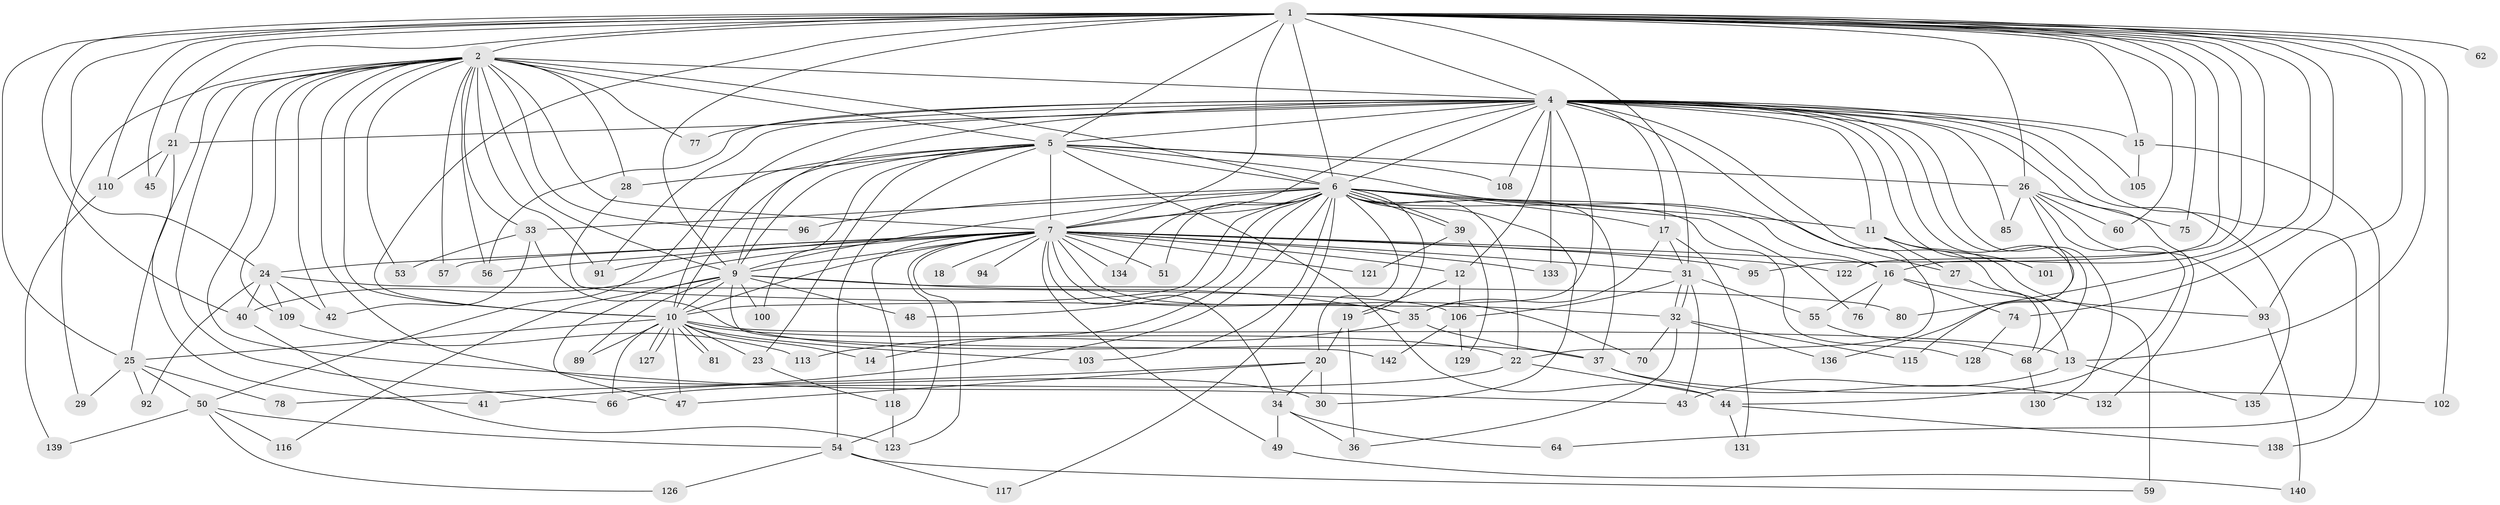 // original degree distribution, {16: 0.014084507042253521, 24: 0.007042253521126761, 26: 0.014084507042253521, 32: 0.014084507042253521, 21: 0.007042253521126761, 18: 0.007042253521126761, 22: 0.007042253521126761, 6: 0.028169014084507043, 4: 0.09859154929577464, 3: 0.20422535211267606, 7: 0.02112676056338028, 2: 0.5140845070422535, 5: 0.04929577464788732, 8: 0.014084507042253521}
// Generated by graph-tools (version 1.1) at 2025/11/02/27/25 16:11:00]
// undirected, 106 vertices, 245 edges
graph export_dot {
graph [start="1"]
  node [color=gray90,style=filled];
  1 [super="+3"];
  2 [super="+69"];
  4 [super="+112"];
  5 [super="+79"];
  6 [super="+107"];
  7 [super="+8"];
  9 [super="+114"];
  10 [super="+71"];
  11 [super="+87"];
  12;
  13 [super="+86"];
  14;
  15 [super="+73"];
  16 [super="+58"];
  17 [super="+72"];
  18;
  19;
  20;
  21;
  22 [super="+98"];
  23;
  24 [super="+90"];
  25 [super="+111"];
  26;
  27;
  28 [super="+61"];
  29;
  30 [super="+52"];
  31 [super="+120"];
  32 [super="+38"];
  33;
  34;
  35 [super="+65"];
  36 [super="+67"];
  37 [super="+84"];
  39;
  40;
  41;
  42 [super="+46"];
  43 [super="+124"];
  44 [super="+88"];
  45;
  47 [super="+119"];
  48;
  49;
  50 [super="+63"];
  51;
  53;
  54 [super="+82"];
  55;
  56 [super="+83"];
  57;
  59;
  60;
  62;
  64;
  66;
  68 [super="+104"];
  70;
  74 [super="+97"];
  75;
  76;
  77;
  78;
  80;
  81;
  85;
  89;
  91 [super="+99"];
  92;
  93 [super="+137"];
  94;
  95;
  96;
  100;
  101;
  102;
  103;
  105;
  106 [super="+141"];
  108;
  109;
  110;
  113;
  115;
  116;
  117;
  118 [super="+125"];
  121;
  122;
  123;
  126;
  127;
  128;
  129;
  130;
  131;
  132;
  133;
  134;
  135;
  136;
  138;
  139;
  140;
  142;
  1 -- 2 [weight=3];
  1 -- 4 [weight=2];
  1 -- 5 [weight=2];
  1 -- 6 [weight=2];
  1 -- 7 [weight=4];
  1 -- 9 [weight=2];
  1 -- 10 [weight=2];
  1 -- 15 [weight=2];
  1 -- 21;
  1 -- 45;
  1 -- 60;
  1 -- 93;
  1 -- 95;
  1 -- 102;
  1 -- 74;
  1 -- 75;
  1 -- 16;
  1 -- 80;
  1 -- 24;
  1 -- 25;
  1 -- 26;
  1 -- 31;
  1 -- 40;
  1 -- 110;
  1 -- 122;
  1 -- 62;
  1 -- 13;
  2 -- 4;
  2 -- 5;
  2 -- 6;
  2 -- 7 [weight=2];
  2 -- 9;
  2 -- 10;
  2 -- 28;
  2 -- 29;
  2 -- 30;
  2 -- 33;
  2 -- 42;
  2 -- 43;
  2 -- 53;
  2 -- 56;
  2 -- 57;
  2 -- 66;
  2 -- 96;
  2 -- 109;
  2 -- 25;
  2 -- 77;
  2 -- 91;
  4 -- 5;
  4 -- 6 [weight=2];
  4 -- 7 [weight=2];
  4 -- 9;
  4 -- 10;
  4 -- 11;
  4 -- 12;
  4 -- 13;
  4 -- 15;
  4 -- 17;
  4 -- 21;
  4 -- 22;
  4 -- 35;
  4 -- 64;
  4 -- 77;
  4 -- 85;
  4 -- 91;
  4 -- 101;
  4 -- 105;
  4 -- 108;
  4 -- 115;
  4 -- 130;
  4 -- 132;
  4 -- 133;
  4 -- 135;
  4 -- 68;
  4 -- 56;
  5 -- 6;
  5 -- 7 [weight=2];
  5 -- 9;
  5 -- 10;
  5 -- 23;
  5 -- 26;
  5 -- 27 [weight=2];
  5 -- 28 [weight=2];
  5 -- 50;
  5 -- 54 [weight=2];
  5 -- 100;
  5 -- 108;
  5 -- 44;
  6 -- 7 [weight=2];
  6 -- 9;
  6 -- 10;
  6 -- 11;
  6 -- 14 [weight=2];
  6 -- 16;
  6 -- 17;
  6 -- 19;
  6 -- 20;
  6 -- 22;
  6 -- 30;
  6 -- 33;
  6 -- 39;
  6 -- 39;
  6 -- 48;
  6 -- 51;
  6 -- 76;
  6 -- 78;
  6 -- 96;
  6 -- 103;
  6 -- 117;
  6 -- 128;
  6 -- 134;
  6 -- 37;
  7 -- 9 [weight=2];
  7 -- 10 [weight=2];
  7 -- 18 [weight=2];
  7 -- 35 [weight=2];
  7 -- 51;
  7 -- 54;
  7 -- 57;
  7 -- 118;
  7 -- 122;
  7 -- 123;
  7 -- 16;
  7 -- 133;
  7 -- 70;
  7 -- 134;
  7 -- 12;
  7 -- 24;
  7 -- 91;
  7 -- 94;
  7 -- 95;
  7 -- 31;
  7 -- 34;
  7 -- 40;
  7 -- 49;
  7 -- 56;
  7 -- 121;
  9 -- 10;
  9 -- 47;
  9 -- 48;
  9 -- 80;
  9 -- 89;
  9 -- 100;
  9 -- 142;
  9 -- 35;
  9 -- 116;
  10 -- 13;
  10 -- 14;
  10 -- 23;
  10 -- 25;
  10 -- 47;
  10 -- 81;
  10 -- 81;
  10 -- 89;
  10 -- 103;
  10 -- 127;
  10 -- 127;
  10 -- 22;
  10 -- 66;
  11 -- 27;
  11 -- 59 [weight=2];
  11 -- 101;
  12 -- 19;
  12 -- 106;
  13 -- 43;
  13 -- 135;
  15 -- 138;
  15 -- 105;
  16 -- 55;
  16 -- 76;
  16 -- 93;
  16 -- 74;
  17 -- 131;
  17 -- 35;
  17 -- 31;
  19 -- 20;
  19 -- 36;
  20 -- 34;
  20 -- 41;
  20 -- 30;
  20 -- 47;
  21 -- 41;
  21 -- 45;
  21 -- 110;
  22 -- 44;
  22 -- 66;
  23 -- 118;
  24 -- 92;
  24 -- 109;
  24 -- 40;
  24 -- 106;
  24 -- 42;
  25 -- 29;
  25 -- 50;
  25 -- 78;
  25 -- 92;
  26 -- 44;
  26 -- 60;
  26 -- 75;
  26 -- 85;
  26 -- 136;
  26 -- 93;
  27 -- 68;
  28 -- 32;
  31 -- 32;
  31 -- 32;
  31 -- 43;
  31 -- 55;
  31 -- 106;
  32 -- 70;
  32 -- 115;
  32 -- 136;
  32 -- 36;
  33 -- 37;
  33 -- 42;
  33 -- 53;
  34 -- 36;
  34 -- 49;
  34 -- 64;
  35 -- 37;
  35 -- 113;
  37 -- 102;
  37 -- 132;
  39 -- 121;
  39 -- 129;
  40 -- 123;
  44 -- 138;
  44 -- 131;
  49 -- 140;
  50 -- 126;
  50 -- 139;
  50 -- 116;
  50 -- 54;
  54 -- 59;
  54 -- 126;
  54 -- 117;
  55 -- 68;
  68 -- 130;
  74 -- 128;
  93 -- 140;
  106 -- 129;
  106 -- 142;
  109 -- 113;
  110 -- 139;
  118 -- 123;
}
